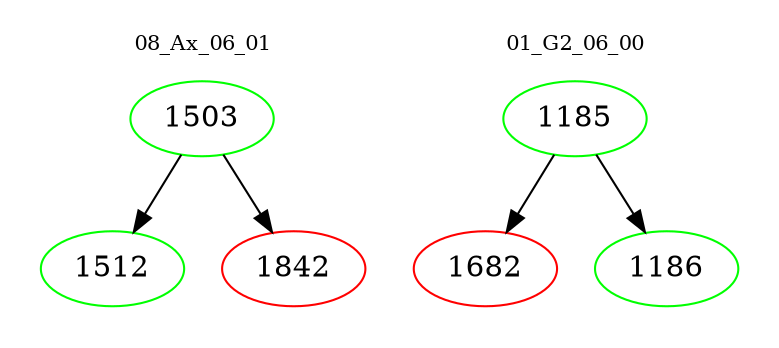 digraph{
subgraph cluster_0 {
color = white
label = "08_Ax_06_01";
fontsize=10;
T0_1503 [label="1503", color="green"]
T0_1503 -> T0_1512 [color="black"]
T0_1512 [label="1512", color="green"]
T0_1503 -> T0_1842 [color="black"]
T0_1842 [label="1842", color="red"]
}
subgraph cluster_1 {
color = white
label = "01_G2_06_00";
fontsize=10;
T1_1185 [label="1185", color="green"]
T1_1185 -> T1_1682 [color="black"]
T1_1682 [label="1682", color="red"]
T1_1185 -> T1_1186 [color="black"]
T1_1186 [label="1186", color="green"]
}
}
